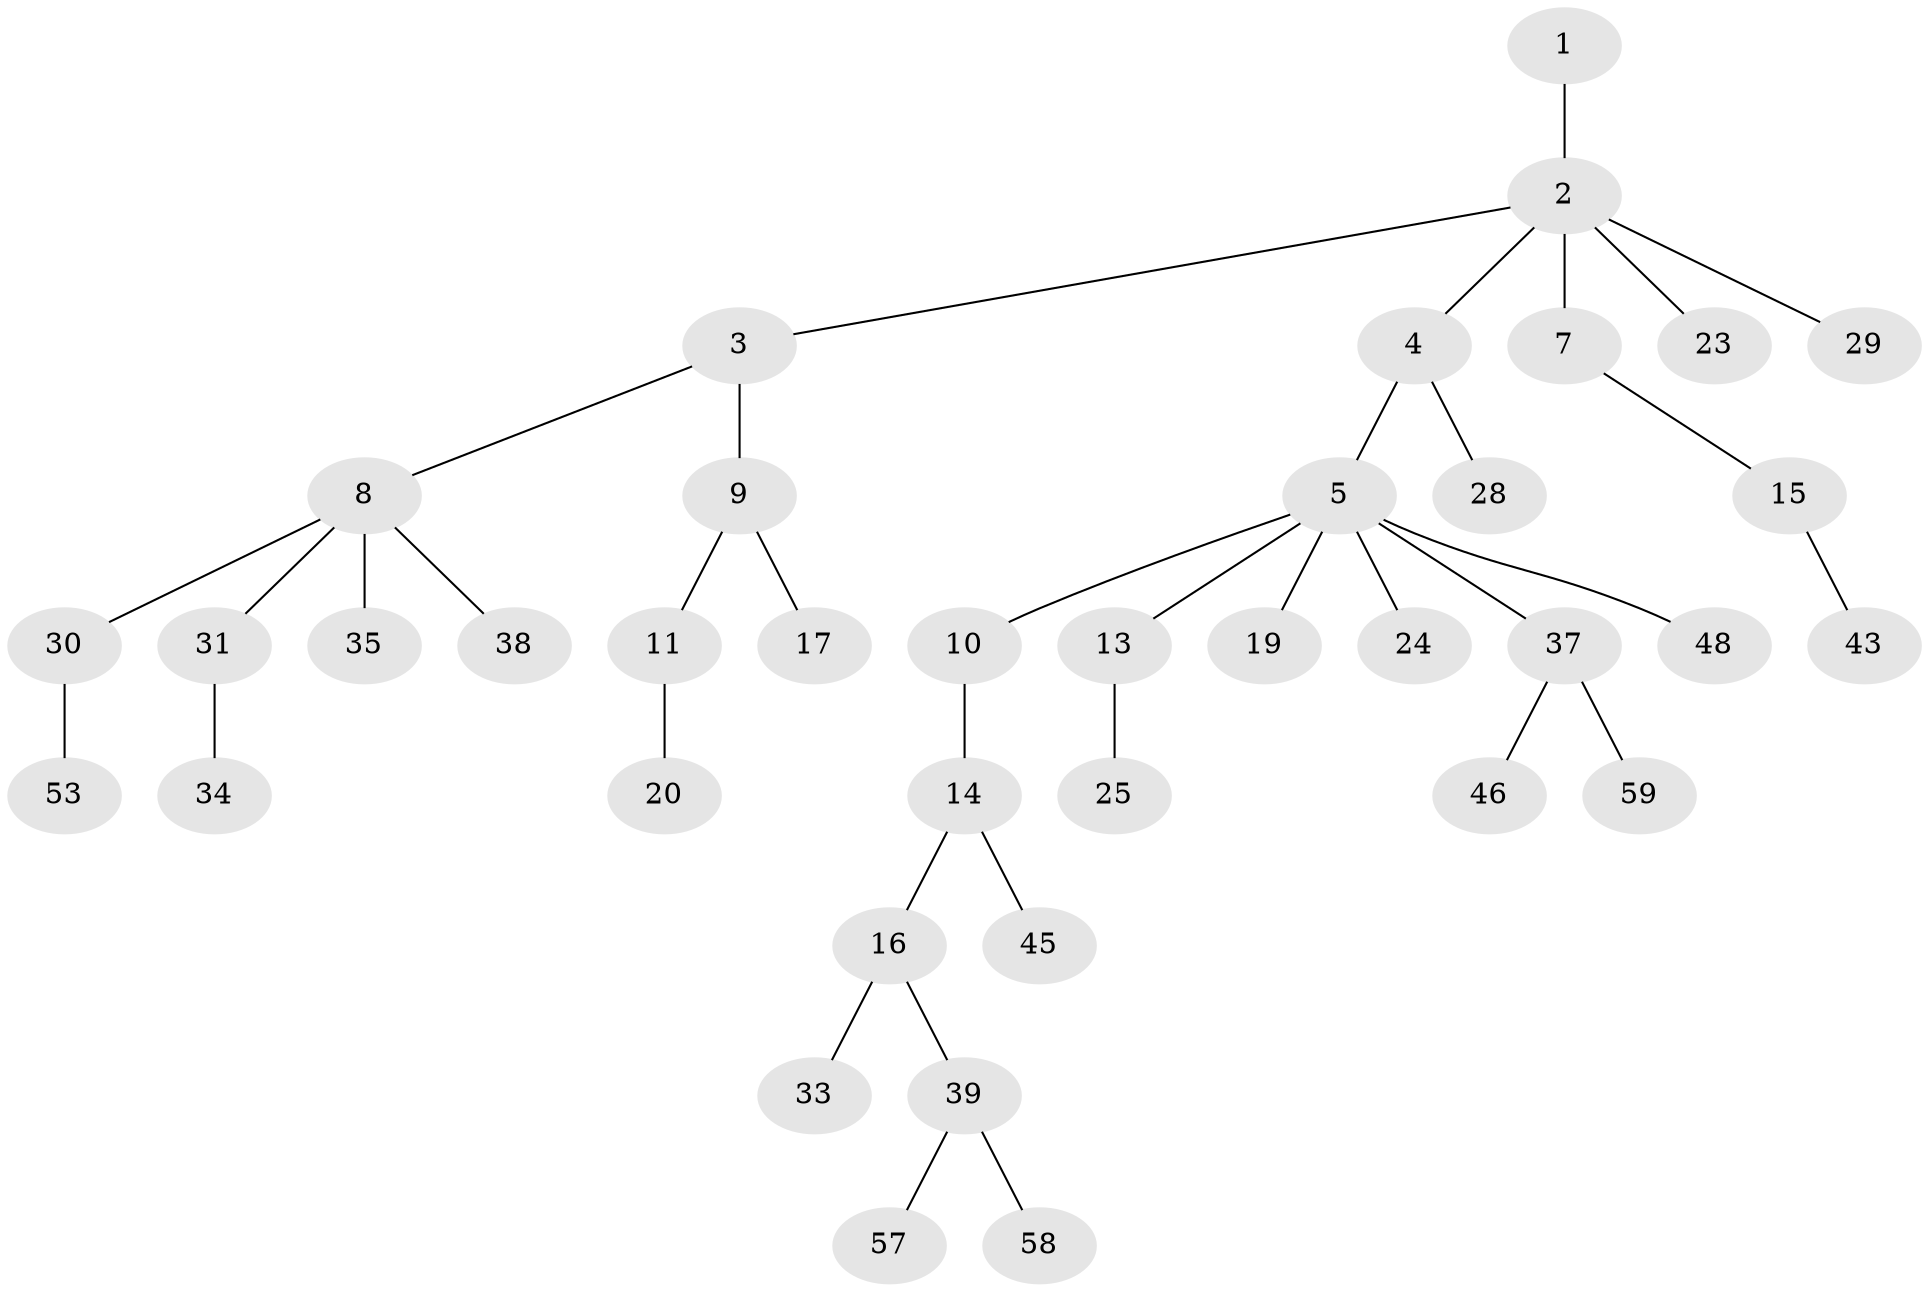 // original degree distribution, {2: 0.15254237288135594, 7: 0.01694915254237288, 4: 0.05084745762711865, 3: 0.23728813559322035, 6: 0.01694915254237288, 1: 0.5254237288135594}
// Generated by graph-tools (version 1.1) at 2025/11/02/27/25 16:11:25]
// undirected, 38 vertices, 37 edges
graph export_dot {
graph [start="1"]
  node [color=gray90,style=filled];
  1 [super="+40"];
  2 [super="+6"];
  3 [super="+54"];
  4;
  5 [super="+18"];
  7 [super="+12"];
  8 [super="+21"];
  9;
  10 [super="+26"];
  11 [super="+42"];
  13 [super="+22"];
  14 [super="+44"];
  15 [super="+41"];
  16 [super="+36"];
  17 [super="+27"];
  19 [super="+56"];
  20 [super="+49"];
  23;
  24;
  25;
  28 [super="+32"];
  29;
  30 [super="+47"];
  31 [super="+50"];
  33;
  34;
  35;
  37 [super="+52"];
  38;
  39 [super="+55"];
  43;
  45 [super="+51"];
  46;
  48;
  53;
  57;
  58;
  59;
  1 -- 2;
  2 -- 3;
  2 -- 4;
  2 -- 7;
  2 -- 23;
  2 -- 29;
  3 -- 8;
  3 -- 9;
  4 -- 5;
  4 -- 28;
  5 -- 10;
  5 -- 13;
  5 -- 24;
  5 -- 37;
  5 -- 48;
  5 -- 19;
  7 -- 15;
  8 -- 30;
  8 -- 35;
  8 -- 38;
  8 -- 31;
  9 -- 11;
  9 -- 17;
  10 -- 14;
  11 -- 20;
  13 -- 25;
  14 -- 16;
  14 -- 45;
  15 -- 43;
  16 -- 33;
  16 -- 39;
  30 -- 53;
  31 -- 34;
  37 -- 46;
  37 -- 59;
  39 -- 57;
  39 -- 58;
}
